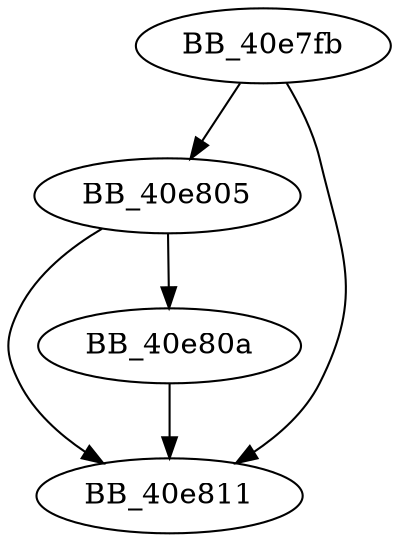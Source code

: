 DiGraph sub_40E7FB{
BB_40e7fb->BB_40e805
BB_40e7fb->BB_40e811
BB_40e805->BB_40e80a
BB_40e805->BB_40e811
BB_40e80a->BB_40e811
}
